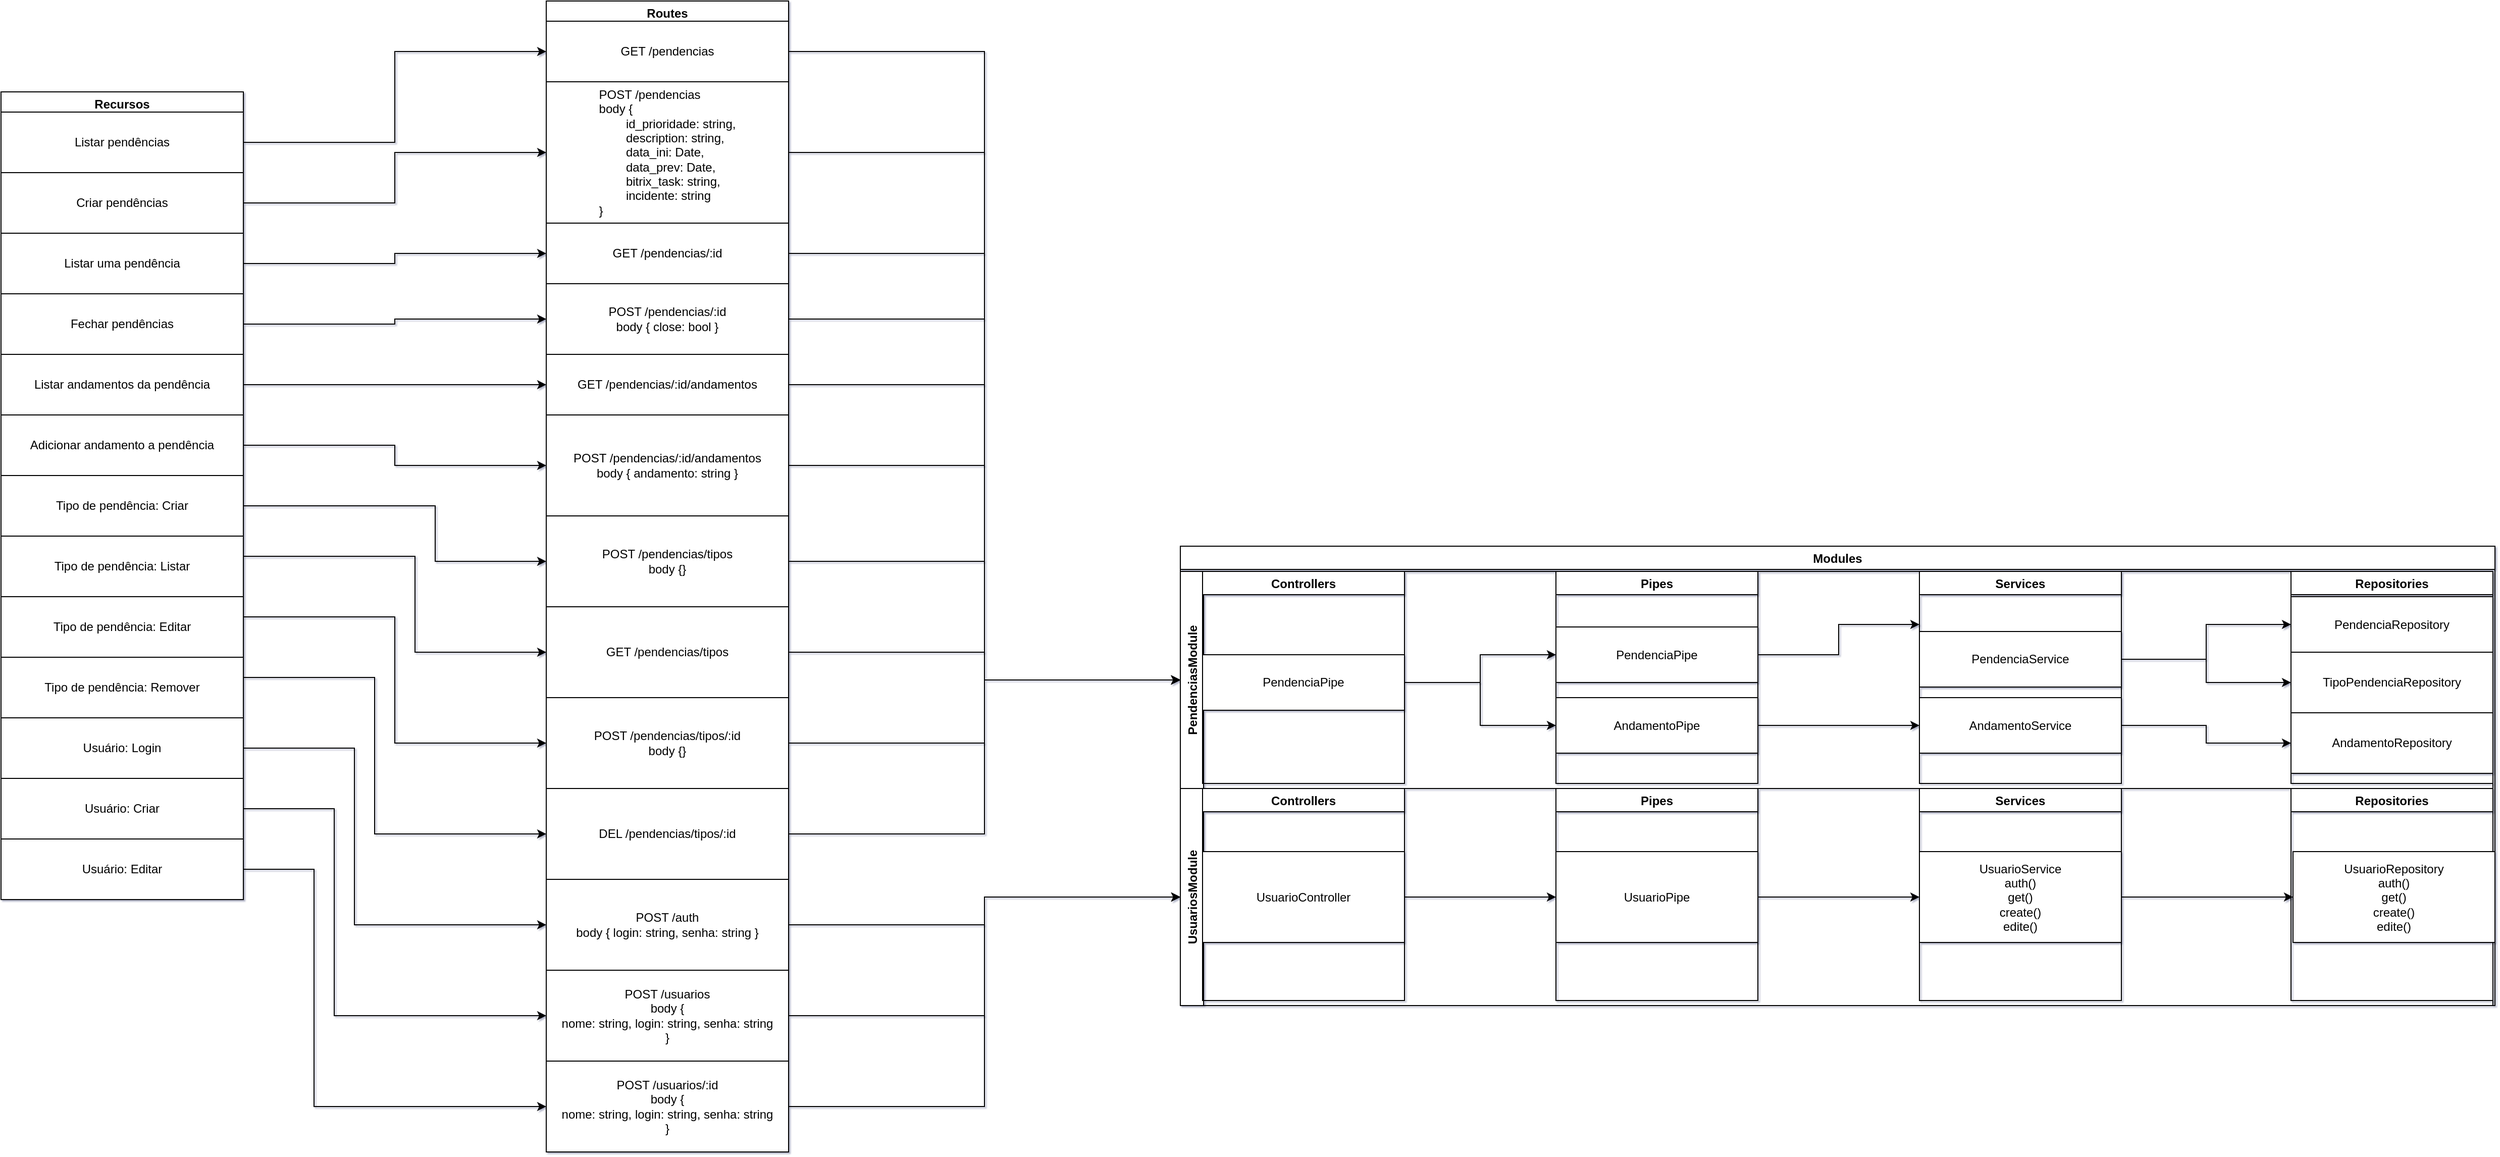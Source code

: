 <mxfile version="17.4.1" type="device"><diagram id="xKDVrTi0RdzNZtoUiDu6" name="Page-1"><mxGraphModel dx="1673" dy="2065" grid="1" gridSize="10" guides="1" tooltips="1" connect="1" arrows="1" fold="1" page="1" pageScale="1" pageWidth="827" pageHeight="1169" background="#ffffff" math="0" shadow="1"><root><mxCell id="0"/><mxCell id="1" parent="0"/><mxCell id="7aP1nCyzIRmT_ALyghuL-1" value="Recursos" style="swimlane;" vertex="1" parent="1"><mxGeometry x="20" y="50" width="240" height="800" as="geometry"/></mxCell><mxCell id="7aP1nCyzIRmT_ALyghuL-3" value="Listar pendências" style="rounded=0;whiteSpace=wrap;html=1;" vertex="1" parent="7aP1nCyzIRmT_ALyghuL-1"><mxGeometry y="20" width="240" height="60" as="geometry"/></mxCell><mxCell id="7aP1nCyzIRmT_ALyghuL-4" value="Criar pendências" style="rounded=0;whiteSpace=wrap;html=1;" vertex="1" parent="7aP1nCyzIRmT_ALyghuL-1"><mxGeometry y="80" width="240" height="60" as="geometry"/></mxCell><mxCell id="7aP1nCyzIRmT_ALyghuL-5" value="Fechar pendências" style="rounded=0;whiteSpace=wrap;html=1;" vertex="1" parent="7aP1nCyzIRmT_ALyghuL-1"><mxGeometry y="200" width="240" height="60" as="geometry"/></mxCell><mxCell id="7aP1nCyzIRmT_ALyghuL-6" value="Listar andamentos da pendência" style="rounded=0;whiteSpace=wrap;html=1;" vertex="1" parent="7aP1nCyzIRmT_ALyghuL-1"><mxGeometry y="260" width="240" height="60" as="geometry"/></mxCell><mxCell id="7aP1nCyzIRmT_ALyghuL-7" value="Adicionar andamento a pendência" style="rounded=0;whiteSpace=wrap;html=1;" vertex="1" parent="7aP1nCyzIRmT_ALyghuL-1"><mxGeometry y="320" width="240" height="60" as="geometry"/></mxCell><mxCell id="7aP1nCyzIRmT_ALyghuL-11" value="Tipo de pendência: Criar" style="rounded=0;whiteSpace=wrap;html=1;" vertex="1" parent="7aP1nCyzIRmT_ALyghuL-1"><mxGeometry y="380" width="240" height="60" as="geometry"/></mxCell><mxCell id="7aP1nCyzIRmT_ALyghuL-12" value="Tipo de pendência: Listar" style="rounded=0;whiteSpace=wrap;html=1;" vertex="1" parent="7aP1nCyzIRmT_ALyghuL-1"><mxGeometry y="440" width="240" height="60" as="geometry"/></mxCell><mxCell id="7aP1nCyzIRmT_ALyghuL-13" value="Tipo de pendência: Editar" style="rounded=0;whiteSpace=wrap;html=1;" vertex="1" parent="7aP1nCyzIRmT_ALyghuL-1"><mxGeometry y="500" width="240" height="60" as="geometry"/></mxCell><mxCell id="7aP1nCyzIRmT_ALyghuL-14" value="Tipo de pendência: Remover" style="rounded=0;whiteSpace=wrap;html=1;" vertex="1" parent="7aP1nCyzIRmT_ALyghuL-1"><mxGeometry y="560" width="240" height="60" as="geometry"/></mxCell><mxCell id="7aP1nCyzIRmT_ALyghuL-24" value="Listar uma pendência" style="rounded=0;whiteSpace=wrap;html=1;" vertex="1" parent="7aP1nCyzIRmT_ALyghuL-1"><mxGeometry y="140" width="240" height="60" as="geometry"/></mxCell><mxCell id="7aP1nCyzIRmT_ALyghuL-8" value="Usuário: Login" style="rounded=0;whiteSpace=wrap;html=1;" vertex="1" parent="7aP1nCyzIRmT_ALyghuL-1"><mxGeometry y="620" width="240" height="60" as="geometry"/></mxCell><mxCell id="7aP1nCyzIRmT_ALyghuL-9" value="Usuário: Criar" style="rounded=0;whiteSpace=wrap;html=1;" vertex="1" parent="7aP1nCyzIRmT_ALyghuL-1"><mxGeometry y="680" width="240" height="60" as="geometry"/></mxCell><mxCell id="7aP1nCyzIRmT_ALyghuL-10" value="Usuário: Editar" style="rounded=0;whiteSpace=wrap;html=1;" vertex="1" parent="7aP1nCyzIRmT_ALyghuL-1"><mxGeometry y="740" width="240" height="60" as="geometry"/></mxCell><mxCell id="7aP1nCyzIRmT_ALyghuL-16" value="Routes" style="swimlane;" vertex="1" parent="1"><mxGeometry x="560" y="-40" width="240" height="1140" as="geometry"/></mxCell><mxCell id="7aP1nCyzIRmT_ALyghuL-18" value="GET /pendencias" style="rounded=0;whiteSpace=wrap;html=1;" vertex="1" parent="7aP1nCyzIRmT_ALyghuL-16"><mxGeometry y="20" width="240" height="60" as="geometry"/></mxCell><mxCell id="7aP1nCyzIRmT_ALyghuL-20" value="&lt;div style=&quot;text-align: left&quot;&gt;&lt;span&gt;POST /pendencias&lt;/span&gt;&lt;/div&gt;&lt;div style=&quot;text-align: left&quot;&gt;&lt;span&gt;body {&lt;/span&gt;&lt;/div&gt;&lt;div style=&quot;text-align: left&quot;&gt;&lt;span&gt;&lt;span style=&quot;white-space: pre&quot;&gt;&#9;&lt;/span&gt;id_prioridade: string,&lt;/span&gt;&lt;/div&gt;&lt;div style=&quot;text-align: left&quot;&gt;&lt;span&gt;&amp;nbsp;&lt;/span&gt;&lt;span style=&quot;white-space: pre&quot;&gt;&#9;&lt;/span&gt;&lt;span&gt;d&lt;/span&gt;&lt;span&gt;escription: string,&amp;nbsp;&lt;/span&gt;&lt;/div&gt;&lt;div style=&quot;text-align: left&quot;&gt;&lt;span&gt;&lt;span style=&quot;white-space: pre&quot;&gt;&#9;&lt;/span&gt;data_ini: Date,&lt;/span&gt;&lt;/div&gt;&lt;div style=&quot;text-align: left&quot;&gt;&lt;span&gt;&lt;span style=&quot;white-space: pre&quot;&gt;&#9;&lt;/span&gt;data_prev: Date,&lt;br&gt;&lt;/span&gt;&lt;/div&gt;&lt;div style=&quot;text-align: left&quot;&gt;&lt;span&gt;&lt;span style=&quot;white-space: pre&quot;&gt;&#9;&lt;/span&gt;bitrix_task: string,&lt;br&gt;&lt;/span&gt;&lt;/div&gt;&lt;div style=&quot;text-align: left&quot;&gt;&lt;span&gt;&lt;span style=&quot;white-space: pre&quot;&gt;&#9;&lt;/span&gt;incidente: string&lt;/span&gt;&lt;/div&gt;&lt;div style=&quot;text-align: left&quot;&gt;&lt;span&gt;}&lt;/span&gt;&lt;/div&gt;" style="rounded=0;whiteSpace=wrap;html=1;" vertex="1" parent="7aP1nCyzIRmT_ALyghuL-16"><mxGeometry y="80" width="240" height="140" as="geometry"/></mxCell><mxCell id="7aP1nCyzIRmT_ALyghuL-22" value="POST /pendencias/:id&lt;br&gt;body { close: bool }" style="rounded=0;whiteSpace=wrap;html=1;" vertex="1" parent="7aP1nCyzIRmT_ALyghuL-16"><mxGeometry y="280" width="240" height="70" as="geometry"/></mxCell><mxCell id="7aP1nCyzIRmT_ALyghuL-25" value="GET /pendencias/:id" style="rounded=0;whiteSpace=wrap;html=1;" vertex="1" parent="7aP1nCyzIRmT_ALyghuL-16"><mxGeometry y="220" width="240" height="60" as="geometry"/></mxCell><mxCell id="7aP1nCyzIRmT_ALyghuL-27" value="GET /pendencias/:id/andamentos" style="rounded=0;whiteSpace=wrap;html=1;" vertex="1" parent="7aP1nCyzIRmT_ALyghuL-16"><mxGeometry y="350" width="240" height="60" as="geometry"/></mxCell><mxCell id="7aP1nCyzIRmT_ALyghuL-29" value="POST /pendencias/:id/andamentos&lt;br&gt;body { andamento: string }" style="rounded=0;whiteSpace=wrap;html=1;" vertex="1" parent="7aP1nCyzIRmT_ALyghuL-16"><mxGeometry y="410" width="240" height="100" as="geometry"/></mxCell><mxCell id="7aP1nCyzIRmT_ALyghuL-42" value="POST /pendencias/tipos&lt;br&gt;body {}" style="rounded=0;whiteSpace=wrap;html=1;" vertex="1" parent="7aP1nCyzIRmT_ALyghuL-16"><mxGeometry y="510" width="240" height="90" as="geometry"/></mxCell><mxCell id="7aP1nCyzIRmT_ALyghuL-45" value="GET /pendencias/tipos" style="rounded=0;whiteSpace=wrap;html=1;" vertex="1" parent="7aP1nCyzIRmT_ALyghuL-16"><mxGeometry y="600" width="240" height="90" as="geometry"/></mxCell><mxCell id="7aP1nCyzIRmT_ALyghuL-47" value="POST /pendencias/tipos/:id&lt;br&gt;body {}" style="rounded=0;whiteSpace=wrap;html=1;" vertex="1" parent="7aP1nCyzIRmT_ALyghuL-16"><mxGeometry y="690" width="240" height="90" as="geometry"/></mxCell><mxCell id="7aP1nCyzIRmT_ALyghuL-49" value="DEL /pendencias/tipos/:id" style="rounded=0;whiteSpace=wrap;html=1;" vertex="1" parent="7aP1nCyzIRmT_ALyghuL-16"><mxGeometry y="780" width="240" height="90" as="geometry"/></mxCell><mxCell id="7aP1nCyzIRmT_ALyghuL-31" value="POST /auth&lt;br&gt;body { login: string, senha: string }" style="rounded=0;whiteSpace=wrap;html=1;" vertex="1" parent="7aP1nCyzIRmT_ALyghuL-16"><mxGeometry y="870" width="240" height="90" as="geometry"/></mxCell><mxCell id="7aP1nCyzIRmT_ALyghuL-34" value="POST /usuarios&lt;br&gt;body { &lt;br&gt;nome: string, login: string, senha: string &lt;br&gt;}" style="rounded=0;whiteSpace=wrap;html=1;" vertex="1" parent="7aP1nCyzIRmT_ALyghuL-16"><mxGeometry y="960" width="240" height="90" as="geometry"/></mxCell><mxCell id="7aP1nCyzIRmT_ALyghuL-36" value="POST /usuarios/:id&lt;br&gt;body { &lt;br&gt;nome: string, login: string, senha: string &lt;br&gt;}" style="rounded=0;whiteSpace=wrap;html=1;" vertex="1" parent="7aP1nCyzIRmT_ALyghuL-16"><mxGeometry y="1050" width="240" height="90" as="geometry"/></mxCell><mxCell id="7aP1nCyzIRmT_ALyghuL-19" style="edgeStyle=orthogonalEdgeStyle;rounded=0;orthogonalLoop=1;jettySize=auto;html=1;entryX=0;entryY=0.5;entryDx=0;entryDy=0;" edge="1" parent="1" source="7aP1nCyzIRmT_ALyghuL-3" target="7aP1nCyzIRmT_ALyghuL-18"><mxGeometry relative="1" as="geometry"><mxPoint x="610" y="40" as="targetPoint"/></mxGeometry></mxCell><mxCell id="7aP1nCyzIRmT_ALyghuL-21" style="edgeStyle=orthogonalEdgeStyle;rounded=0;orthogonalLoop=1;jettySize=auto;html=1;" edge="1" parent="1" source="7aP1nCyzIRmT_ALyghuL-4" target="7aP1nCyzIRmT_ALyghuL-20"><mxGeometry relative="1" as="geometry"/></mxCell><mxCell id="7aP1nCyzIRmT_ALyghuL-23" style="edgeStyle=orthogonalEdgeStyle;rounded=0;orthogonalLoop=1;jettySize=auto;html=1;entryX=0;entryY=0.5;entryDx=0;entryDy=0;" edge="1" parent="1" source="7aP1nCyzIRmT_ALyghuL-5" target="7aP1nCyzIRmT_ALyghuL-22"><mxGeometry relative="1" as="geometry"/></mxCell><mxCell id="7aP1nCyzIRmT_ALyghuL-26" style="edgeStyle=orthogonalEdgeStyle;rounded=0;orthogonalLoop=1;jettySize=auto;html=1;entryX=0;entryY=0.5;entryDx=0;entryDy=0;" edge="1" parent="1" source="7aP1nCyzIRmT_ALyghuL-24" target="7aP1nCyzIRmT_ALyghuL-25"><mxGeometry relative="1" as="geometry"/></mxCell><mxCell id="7aP1nCyzIRmT_ALyghuL-28" style="edgeStyle=orthogonalEdgeStyle;rounded=0;orthogonalLoop=1;jettySize=auto;html=1;entryX=0;entryY=0.5;entryDx=0;entryDy=0;" edge="1" parent="1" source="7aP1nCyzIRmT_ALyghuL-6" target="7aP1nCyzIRmT_ALyghuL-27"><mxGeometry relative="1" as="geometry"/></mxCell><mxCell id="7aP1nCyzIRmT_ALyghuL-30" style="edgeStyle=orthogonalEdgeStyle;rounded=0;orthogonalLoop=1;jettySize=auto;html=1;" edge="1" parent="1" source="7aP1nCyzIRmT_ALyghuL-7" target="7aP1nCyzIRmT_ALyghuL-29"><mxGeometry relative="1" as="geometry"/></mxCell><mxCell id="7aP1nCyzIRmT_ALyghuL-51" value="Modules" style="swimlane;" vertex="1" parent="1"><mxGeometry x="1188" y="500" width="1302" height="455" as="geometry"/></mxCell><mxCell id="7aP1nCyzIRmT_ALyghuL-53" value="PendenciasModule" style="swimlane;horizontal=0;" vertex="1" parent="7aP1nCyzIRmT_ALyghuL-51"><mxGeometry y="25" width="1300" height="215" as="geometry"/></mxCell><mxCell id="7aP1nCyzIRmT_ALyghuL-78" value="Controllers" style="swimlane;" vertex="1" parent="7aP1nCyzIRmT_ALyghuL-53"><mxGeometry x="22" width="200" height="210" as="geometry"/></mxCell><mxCell id="7aP1nCyzIRmT_ALyghuL-111" value="PendenciaPipe" style="rounded=0;whiteSpace=wrap;html=1;" vertex="1" parent="7aP1nCyzIRmT_ALyghuL-78"><mxGeometry y="82.5" width="200" height="55" as="geometry"/></mxCell><mxCell id="7aP1nCyzIRmT_ALyghuL-80" value="Pipes" style="swimlane;" vertex="1" parent="7aP1nCyzIRmT_ALyghuL-53"><mxGeometry x="372" width="200" height="210" as="geometry"/></mxCell><mxCell id="7aP1nCyzIRmT_ALyghuL-107" value="PendenciaPipe" style="rounded=0;whiteSpace=wrap;html=1;" vertex="1" parent="7aP1nCyzIRmT_ALyghuL-80"><mxGeometry y="55" width="200" height="55" as="geometry"/></mxCell><mxCell id="7aP1nCyzIRmT_ALyghuL-108" value="AndamentoPipe" style="rounded=0;whiteSpace=wrap;html=1;" vertex="1" parent="7aP1nCyzIRmT_ALyghuL-80"><mxGeometry y="125" width="200" height="55" as="geometry"/></mxCell><mxCell id="7aP1nCyzIRmT_ALyghuL-81" value="Services" style="swimlane;" vertex="1" parent="7aP1nCyzIRmT_ALyghuL-53"><mxGeometry x="732" width="200" height="210" as="geometry"/></mxCell><mxCell id="7aP1nCyzIRmT_ALyghuL-100" value="PendenciaService" style="rounded=0;whiteSpace=wrap;html=1;" vertex="1" parent="7aP1nCyzIRmT_ALyghuL-81"><mxGeometry y="59.5" width="200" height="55" as="geometry"/></mxCell><mxCell id="7aP1nCyzIRmT_ALyghuL-105" value="AndamentoService" style="rounded=0;whiteSpace=wrap;html=1;" vertex="1" parent="7aP1nCyzIRmT_ALyghuL-81"><mxGeometry y="125" width="200" height="55" as="geometry"/></mxCell><mxCell id="7aP1nCyzIRmT_ALyghuL-82" value="Repositories" style="swimlane;" vertex="1" parent="7aP1nCyzIRmT_ALyghuL-53"><mxGeometry x="1100" width="200" height="210" as="geometry"/></mxCell><mxCell id="7aP1nCyzIRmT_ALyghuL-93" value="PendenciaRepository" style="rounded=0;whiteSpace=wrap;html=1;" vertex="1" parent="7aP1nCyzIRmT_ALyghuL-82"><mxGeometry y="25" width="200" height="55" as="geometry"/></mxCell><mxCell id="7aP1nCyzIRmT_ALyghuL-94" value="TipoPendenciaRepository" style="rounded=0;whiteSpace=wrap;html=1;" vertex="1" parent="7aP1nCyzIRmT_ALyghuL-82"><mxGeometry y="80" width="200" height="60" as="geometry"/></mxCell><mxCell id="7aP1nCyzIRmT_ALyghuL-95" value="AndamentoRepository" style="rounded=0;whiteSpace=wrap;html=1;" vertex="1" parent="7aP1nCyzIRmT_ALyghuL-82"><mxGeometry y="140" width="200" height="60" as="geometry"/></mxCell><mxCell id="7aP1nCyzIRmT_ALyghuL-101" style="edgeStyle=orthogonalEdgeStyle;rounded=0;orthogonalLoop=1;jettySize=auto;html=1;entryX=0;entryY=0.5;entryDx=0;entryDy=0;" edge="1" parent="7aP1nCyzIRmT_ALyghuL-53" source="7aP1nCyzIRmT_ALyghuL-100" target="7aP1nCyzIRmT_ALyghuL-93"><mxGeometry relative="1" as="geometry"/></mxCell><mxCell id="7aP1nCyzIRmT_ALyghuL-102" style="edgeStyle=orthogonalEdgeStyle;rounded=0;orthogonalLoop=1;jettySize=auto;html=1;" edge="1" parent="7aP1nCyzIRmT_ALyghuL-53" source="7aP1nCyzIRmT_ALyghuL-100" target="7aP1nCyzIRmT_ALyghuL-94"><mxGeometry relative="1" as="geometry"/></mxCell><mxCell id="7aP1nCyzIRmT_ALyghuL-106" style="edgeStyle=orthogonalEdgeStyle;rounded=0;orthogonalLoop=1;jettySize=auto;html=1;" edge="1" parent="7aP1nCyzIRmT_ALyghuL-53" source="7aP1nCyzIRmT_ALyghuL-105" target="7aP1nCyzIRmT_ALyghuL-95"><mxGeometry relative="1" as="geometry"/></mxCell><mxCell id="7aP1nCyzIRmT_ALyghuL-109" style="edgeStyle=orthogonalEdgeStyle;rounded=0;orthogonalLoop=1;jettySize=auto;html=1;entryX=0;entryY=0.25;entryDx=0;entryDy=0;" edge="1" parent="7aP1nCyzIRmT_ALyghuL-53" source="7aP1nCyzIRmT_ALyghuL-107" target="7aP1nCyzIRmT_ALyghuL-81"><mxGeometry relative="1" as="geometry"/></mxCell><mxCell id="7aP1nCyzIRmT_ALyghuL-110" style="edgeStyle=orthogonalEdgeStyle;rounded=0;orthogonalLoop=1;jettySize=auto;html=1;entryX=0;entryY=0.5;entryDx=0;entryDy=0;" edge="1" parent="7aP1nCyzIRmT_ALyghuL-53" source="7aP1nCyzIRmT_ALyghuL-108" target="7aP1nCyzIRmT_ALyghuL-105"><mxGeometry relative="1" as="geometry"/></mxCell><mxCell id="7aP1nCyzIRmT_ALyghuL-112" style="edgeStyle=orthogonalEdgeStyle;rounded=0;orthogonalLoop=1;jettySize=auto;html=1;entryX=0;entryY=0.5;entryDx=0;entryDy=0;" edge="1" parent="7aP1nCyzIRmT_ALyghuL-53" source="7aP1nCyzIRmT_ALyghuL-111" target="7aP1nCyzIRmT_ALyghuL-107"><mxGeometry relative="1" as="geometry"/></mxCell><mxCell id="7aP1nCyzIRmT_ALyghuL-113" style="edgeStyle=orthogonalEdgeStyle;rounded=0;orthogonalLoop=1;jettySize=auto;html=1;" edge="1" parent="7aP1nCyzIRmT_ALyghuL-53" source="7aP1nCyzIRmT_ALyghuL-111" target="7aP1nCyzIRmT_ALyghuL-108"><mxGeometry relative="1" as="geometry"/></mxCell><mxCell id="7aP1nCyzIRmT_ALyghuL-54" value="UsuariosModule" style="swimlane;horizontal=0;" vertex="1" parent="7aP1nCyzIRmT_ALyghuL-51"><mxGeometry y="240" width="1300" height="215" as="geometry"/></mxCell><mxCell id="7aP1nCyzIRmT_ALyghuL-79" value="Controllers" style="swimlane;" vertex="1" parent="7aP1nCyzIRmT_ALyghuL-54"><mxGeometry x="22" width="200" height="210" as="geometry"/></mxCell><mxCell id="7aP1nCyzIRmT_ALyghuL-90" value="UsuarioController" style="rounded=0;whiteSpace=wrap;html=1;" vertex="1" parent="7aP1nCyzIRmT_ALyghuL-79"><mxGeometry y="62.5" width="200" height="90" as="geometry"/></mxCell><mxCell id="7aP1nCyzIRmT_ALyghuL-83" value="Pipes" style="swimlane;" vertex="1" parent="7aP1nCyzIRmT_ALyghuL-54"><mxGeometry x="372" width="200" height="210" as="geometry"/></mxCell><mxCell id="7aP1nCyzIRmT_ALyghuL-89" value="UsuarioPipe" style="rounded=0;whiteSpace=wrap;html=1;" vertex="1" parent="7aP1nCyzIRmT_ALyghuL-83"><mxGeometry y="62.5" width="200" height="90" as="geometry"/></mxCell><mxCell id="7aP1nCyzIRmT_ALyghuL-84" value="Services" style="swimlane;" vertex="1" parent="7aP1nCyzIRmT_ALyghuL-54"><mxGeometry x="732" width="200" height="210" as="geometry"/></mxCell><mxCell id="7aP1nCyzIRmT_ALyghuL-87" value="UsuarioService&lt;br&gt;auth()&lt;br&gt;get()&lt;br&gt;create()&lt;br&gt;edite()" style="rounded=0;whiteSpace=wrap;html=1;" vertex="1" parent="7aP1nCyzIRmT_ALyghuL-84"><mxGeometry y="62.5" width="200" height="90" as="geometry"/></mxCell><mxCell id="7aP1nCyzIRmT_ALyghuL-85" value="Repositories" style="swimlane;" vertex="1" parent="7aP1nCyzIRmT_ALyghuL-54"><mxGeometry x="1100" width="200" height="210" as="geometry"/></mxCell><mxCell id="7aP1nCyzIRmT_ALyghuL-86" value="UsuarioRepository&lt;br&gt;auth()&lt;br&gt;get()&lt;br&gt;create()&lt;br&gt;edite()" style="rounded=0;whiteSpace=wrap;html=1;" vertex="1" parent="7aP1nCyzIRmT_ALyghuL-85"><mxGeometry x="2" y="62.5" width="200" height="90" as="geometry"/></mxCell><mxCell id="7aP1nCyzIRmT_ALyghuL-88" style="edgeStyle=orthogonalEdgeStyle;rounded=0;orthogonalLoop=1;jettySize=auto;html=1;entryX=0;entryY=0.5;entryDx=0;entryDy=0;" edge="1" parent="7aP1nCyzIRmT_ALyghuL-54" source="7aP1nCyzIRmT_ALyghuL-87" target="7aP1nCyzIRmT_ALyghuL-86"><mxGeometry relative="1" as="geometry"/></mxCell><mxCell id="7aP1nCyzIRmT_ALyghuL-91" style="edgeStyle=orthogonalEdgeStyle;rounded=0;orthogonalLoop=1;jettySize=auto;html=1;entryX=0;entryY=0.5;entryDx=0;entryDy=0;" edge="1" parent="7aP1nCyzIRmT_ALyghuL-54" source="7aP1nCyzIRmT_ALyghuL-90" target="7aP1nCyzIRmT_ALyghuL-89"><mxGeometry relative="1" as="geometry"/></mxCell><mxCell id="7aP1nCyzIRmT_ALyghuL-92" style="edgeStyle=orthogonalEdgeStyle;rounded=0;orthogonalLoop=1;jettySize=auto;html=1;entryX=0;entryY=0.5;entryDx=0;entryDy=0;" edge="1" parent="7aP1nCyzIRmT_ALyghuL-54" source="7aP1nCyzIRmT_ALyghuL-89" target="7aP1nCyzIRmT_ALyghuL-87"><mxGeometry relative="1" as="geometry"/></mxCell><mxCell id="7aP1nCyzIRmT_ALyghuL-55" style="edgeStyle=orthogonalEdgeStyle;rounded=0;orthogonalLoop=1;jettySize=auto;html=1;" edge="1" parent="1" source="7aP1nCyzIRmT_ALyghuL-11" target="7aP1nCyzIRmT_ALyghuL-42"><mxGeometry relative="1" as="geometry"><Array as="points"><mxPoint x="450" y="460"/><mxPoint x="450" y="515"/></Array></mxGeometry></mxCell><mxCell id="7aP1nCyzIRmT_ALyghuL-56" style="edgeStyle=orthogonalEdgeStyle;rounded=0;orthogonalLoop=1;jettySize=auto;html=1;entryX=0;entryY=0.5;entryDx=0;entryDy=0;" edge="1" parent="1" source="7aP1nCyzIRmT_ALyghuL-12" target="7aP1nCyzIRmT_ALyghuL-45"><mxGeometry relative="1" as="geometry"><Array as="points"><mxPoint x="430" y="510"/><mxPoint x="430" y="605"/></Array></mxGeometry></mxCell><mxCell id="7aP1nCyzIRmT_ALyghuL-57" style="edgeStyle=orthogonalEdgeStyle;rounded=0;orthogonalLoop=1;jettySize=auto;html=1;entryX=0;entryY=0.5;entryDx=0;entryDy=0;" edge="1" parent="1" source="7aP1nCyzIRmT_ALyghuL-13" target="7aP1nCyzIRmT_ALyghuL-47"><mxGeometry relative="1" as="geometry"><Array as="points"><mxPoint x="410" y="570"/><mxPoint x="410" y="695"/></Array></mxGeometry></mxCell><mxCell id="7aP1nCyzIRmT_ALyghuL-58" style="edgeStyle=orthogonalEdgeStyle;rounded=0;orthogonalLoop=1;jettySize=auto;html=1;entryX=0;entryY=0.5;entryDx=0;entryDy=0;" edge="1" parent="1" source="7aP1nCyzIRmT_ALyghuL-14" target="7aP1nCyzIRmT_ALyghuL-49"><mxGeometry relative="1" as="geometry"><Array as="points"><mxPoint x="390" y="630"/><mxPoint x="390" y="785"/></Array></mxGeometry></mxCell><mxCell id="7aP1nCyzIRmT_ALyghuL-59" style="edgeStyle=orthogonalEdgeStyle;rounded=0;orthogonalLoop=1;jettySize=auto;html=1;entryX=0;entryY=0.5;entryDx=0;entryDy=0;" edge="1" parent="1" source="7aP1nCyzIRmT_ALyghuL-8" target="7aP1nCyzIRmT_ALyghuL-31"><mxGeometry relative="1" as="geometry"><Array as="points"><mxPoint x="370" y="700"/><mxPoint x="370" y="875"/></Array></mxGeometry></mxCell><mxCell id="7aP1nCyzIRmT_ALyghuL-60" style="edgeStyle=orthogonalEdgeStyle;rounded=0;orthogonalLoop=1;jettySize=auto;html=1;entryX=0;entryY=0.5;entryDx=0;entryDy=0;" edge="1" parent="1" source="7aP1nCyzIRmT_ALyghuL-9" target="7aP1nCyzIRmT_ALyghuL-34"><mxGeometry relative="1" as="geometry"><Array as="points"><mxPoint x="350" y="760"/><mxPoint x="350" y="965"/></Array></mxGeometry></mxCell><mxCell id="7aP1nCyzIRmT_ALyghuL-61" style="edgeStyle=orthogonalEdgeStyle;rounded=0;orthogonalLoop=1;jettySize=auto;html=1;entryX=0;entryY=0.5;entryDx=0;entryDy=0;" edge="1" parent="1" source="7aP1nCyzIRmT_ALyghuL-10" target="7aP1nCyzIRmT_ALyghuL-36"><mxGeometry relative="1" as="geometry"><Array as="points"><mxPoint x="330" y="820"/><mxPoint x="330" y="1055"/></Array></mxGeometry></mxCell><mxCell id="7aP1nCyzIRmT_ALyghuL-62" style="edgeStyle=orthogonalEdgeStyle;rounded=0;orthogonalLoop=1;jettySize=auto;html=1;entryX=0;entryY=0.5;entryDx=0;entryDy=0;" edge="1" parent="1" source="7aP1nCyzIRmT_ALyghuL-36" target="7aP1nCyzIRmT_ALyghuL-54"><mxGeometry relative="1" as="geometry"><mxPoint x="890" y="570" as="targetPoint"/></mxGeometry></mxCell><mxCell id="7aP1nCyzIRmT_ALyghuL-63" style="edgeStyle=orthogonalEdgeStyle;rounded=0;orthogonalLoop=1;jettySize=auto;html=1;entryX=0;entryY=0.5;entryDx=0;entryDy=0;" edge="1" parent="1" source="7aP1nCyzIRmT_ALyghuL-34" target="7aP1nCyzIRmT_ALyghuL-54"><mxGeometry relative="1" as="geometry"><mxPoint x="930" y="710" as="targetPoint"/></mxGeometry></mxCell><mxCell id="7aP1nCyzIRmT_ALyghuL-64" style="edgeStyle=orthogonalEdgeStyle;rounded=0;orthogonalLoop=1;jettySize=auto;html=1;entryX=0;entryY=0.5;entryDx=0;entryDy=0;" edge="1" parent="1" source="7aP1nCyzIRmT_ALyghuL-31" target="7aP1nCyzIRmT_ALyghuL-54"><mxGeometry relative="1" as="geometry"/></mxCell><mxCell id="7aP1nCyzIRmT_ALyghuL-66" style="edgeStyle=orthogonalEdgeStyle;rounded=0;orthogonalLoop=1;jettySize=auto;html=1;entryX=0;entryY=0.5;entryDx=0;entryDy=0;" edge="1" parent="1" source="7aP1nCyzIRmT_ALyghuL-49" target="7aP1nCyzIRmT_ALyghuL-53"><mxGeometry relative="1" as="geometry"><mxPoint x="1090" y="630" as="targetPoint"/></mxGeometry></mxCell><mxCell id="7aP1nCyzIRmT_ALyghuL-67" style="edgeStyle=orthogonalEdgeStyle;rounded=0;orthogonalLoop=1;jettySize=auto;html=1;entryX=0;entryY=0.5;entryDx=0;entryDy=0;" edge="1" parent="1" source="7aP1nCyzIRmT_ALyghuL-47" target="7aP1nCyzIRmT_ALyghuL-53"><mxGeometry relative="1" as="geometry"><mxPoint x="1120" y="630" as="targetPoint"/></mxGeometry></mxCell><mxCell id="7aP1nCyzIRmT_ALyghuL-68" style="edgeStyle=orthogonalEdgeStyle;rounded=0;orthogonalLoop=1;jettySize=auto;html=1;entryX=0;entryY=0.5;entryDx=0;entryDy=0;" edge="1" parent="1" source="7aP1nCyzIRmT_ALyghuL-45" target="7aP1nCyzIRmT_ALyghuL-53"><mxGeometry relative="1" as="geometry"><mxPoint x="1030" y="560" as="targetPoint"/></mxGeometry></mxCell><mxCell id="7aP1nCyzIRmT_ALyghuL-69" style="edgeStyle=orthogonalEdgeStyle;rounded=0;orthogonalLoop=1;jettySize=auto;html=1;entryX=0;entryY=0.5;entryDx=0;entryDy=0;" edge="1" parent="1" source="7aP1nCyzIRmT_ALyghuL-42" target="7aP1nCyzIRmT_ALyghuL-53"><mxGeometry relative="1" as="geometry"/></mxCell><mxCell id="7aP1nCyzIRmT_ALyghuL-70" style="edgeStyle=orthogonalEdgeStyle;rounded=0;orthogonalLoop=1;jettySize=auto;html=1;entryX=0;entryY=0.5;entryDx=0;entryDy=0;" edge="1" parent="1" source="7aP1nCyzIRmT_ALyghuL-29" target="7aP1nCyzIRmT_ALyghuL-53"><mxGeometry relative="1" as="geometry"/></mxCell><mxCell id="7aP1nCyzIRmT_ALyghuL-71" style="edgeStyle=orthogonalEdgeStyle;rounded=0;orthogonalLoop=1;jettySize=auto;html=1;entryX=0;entryY=0.5;entryDx=0;entryDy=0;" edge="1" parent="1" source="7aP1nCyzIRmT_ALyghuL-27" target="7aP1nCyzIRmT_ALyghuL-53"><mxGeometry relative="1" as="geometry"/></mxCell><mxCell id="7aP1nCyzIRmT_ALyghuL-72" style="edgeStyle=orthogonalEdgeStyle;rounded=0;orthogonalLoop=1;jettySize=auto;html=1;entryX=0;entryY=0.5;entryDx=0;entryDy=0;" edge="1" parent="1" source="7aP1nCyzIRmT_ALyghuL-22" target="7aP1nCyzIRmT_ALyghuL-53"><mxGeometry relative="1" as="geometry"/></mxCell><mxCell id="7aP1nCyzIRmT_ALyghuL-74" style="edgeStyle=orthogonalEdgeStyle;rounded=0;orthogonalLoop=1;jettySize=auto;html=1;entryX=0;entryY=0.5;entryDx=0;entryDy=0;" edge="1" parent="1" source="7aP1nCyzIRmT_ALyghuL-25" target="7aP1nCyzIRmT_ALyghuL-53"><mxGeometry relative="1" as="geometry"/></mxCell><mxCell id="7aP1nCyzIRmT_ALyghuL-75" style="edgeStyle=orthogonalEdgeStyle;rounded=0;orthogonalLoop=1;jettySize=auto;html=1;entryX=0;entryY=0.5;entryDx=0;entryDy=0;" edge="1" parent="1" source="7aP1nCyzIRmT_ALyghuL-20" target="7aP1nCyzIRmT_ALyghuL-53"><mxGeometry relative="1" as="geometry"/></mxCell><mxCell id="7aP1nCyzIRmT_ALyghuL-76" style="edgeStyle=orthogonalEdgeStyle;rounded=0;orthogonalLoop=1;jettySize=auto;html=1;entryX=0;entryY=0.5;entryDx=0;entryDy=0;" edge="1" parent="1" source="7aP1nCyzIRmT_ALyghuL-18" target="7aP1nCyzIRmT_ALyghuL-53"><mxGeometry relative="1" as="geometry"/></mxCell></root></mxGraphModel></diagram></mxfile>